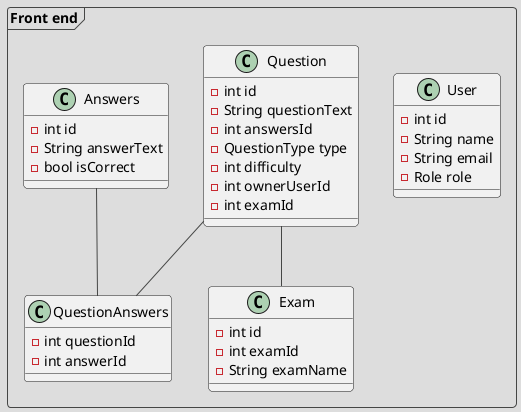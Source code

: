 @startuml ADOPSE_uml
!theme toy
frame "Front end" {
  class User {
    -int id
    -String name
    -String email
    -Role role
  }
  class Question {
    -int id
    -String questionText
    -int answersId
    -QuestionType type
    -int difficulty
    -int ownerUserId
    -int examId
  }
  class Exam {
    -int id
    -int examId
    -String examName
  }
  class Answers {
    -int id
    -String answerText
    -bool isCorrect
  }
  class QuestionAnswers {
    -int questionId
    -int answerId
  }
  Answers -- QuestionAnswers
  Question -- QuestionAnswers
  Question -- Exam
}
@enduml